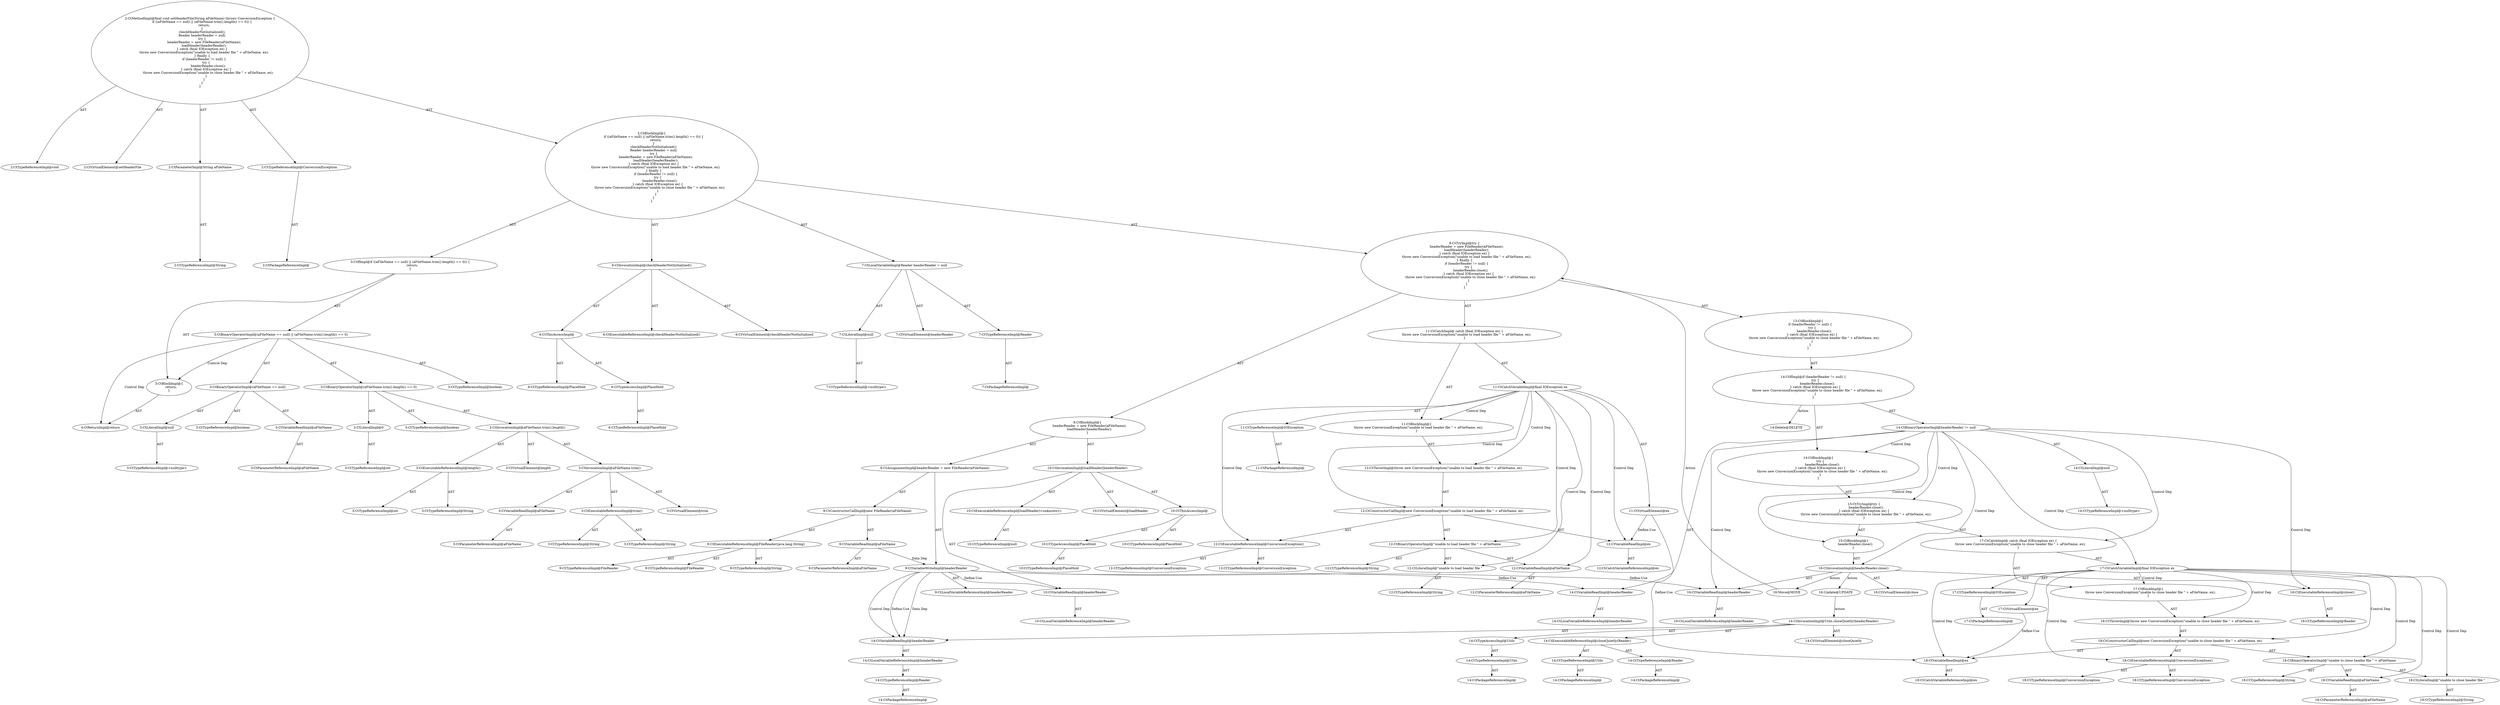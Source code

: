 digraph "setHeaderFile#?,String" {
0 [label="2:CtTypeReferenceImpl@void" shape=ellipse]
1 [label="2:CtVirtualElement@setHeaderFile" shape=ellipse]
2 [label="2:CtParameterImpl@String aFileName" shape=ellipse]
3 [label="2:CtTypeReferenceImpl@String" shape=ellipse]
4 [label="2:CtTypeReferenceImpl@ConversionException" shape=ellipse]
5 [label="2:CtPackageReferenceImpl@" shape=ellipse]
6 [label="3:CtVariableReadImpl@aFileName" shape=ellipse]
7 [label="3:CtParameterReferenceImpl@aFileName" shape=ellipse]
8 [label="3:CtLiteralImpl@null" shape=ellipse]
9 [label="3:CtTypeReferenceImpl@<nulltype>" shape=ellipse]
10 [label="3:CtBinaryOperatorImpl@(aFileName == null)" shape=ellipse]
11 [label="3:CtTypeReferenceImpl@boolean" shape=ellipse]
12 [label="3:CtExecutableReferenceImpl@length()" shape=ellipse]
13 [label="3:CtTypeReferenceImpl@String" shape=ellipse]
14 [label="3:CtTypeReferenceImpl@int" shape=ellipse]
15 [label="3:CtVirtualElement@length" shape=ellipse]
16 [label="3:CtExecutableReferenceImpl@trim()" shape=ellipse]
17 [label="3:CtTypeReferenceImpl@String" shape=ellipse]
18 [label="3:CtTypeReferenceImpl@String" shape=ellipse]
19 [label="3:CtVirtualElement@trim" shape=ellipse]
20 [label="3:CtVariableReadImpl@aFileName" shape=ellipse]
21 [label="3:CtParameterReferenceImpl@aFileName" shape=ellipse]
22 [label="3:CtInvocationImpl@aFileName.trim()" shape=ellipse]
23 [label="3:CtInvocationImpl@aFileName.trim().length()" shape=ellipse]
24 [label="3:CtLiteralImpl@0" shape=ellipse]
25 [label="3:CtTypeReferenceImpl@int" shape=ellipse]
26 [label="3:CtBinaryOperatorImpl@(aFileName.trim().length() == 0)" shape=ellipse]
27 [label="3:CtTypeReferenceImpl@boolean" shape=ellipse]
28 [label="3:CtBinaryOperatorImpl@(aFileName == null) || (aFileName.trim().length() == 0)" shape=ellipse]
29 [label="3:CtTypeReferenceImpl@boolean" shape=ellipse]
30 [label="4:CtReturnImpl@return" shape=ellipse]
31 [label="3:CtBlockImpl@\{
    return;
\}" shape=ellipse]
32 [label="3:CtIfImpl@if ((aFileName == null) || (aFileName.trim().length() == 0)) \{
    return;
\}" shape=ellipse]
33 [label="6:CtExecutableReferenceImpl@checkHeaderNotInitialized()" shape=ellipse]
34 [label="6:CtVirtualElement@checkHeaderNotInitialized" shape=ellipse]
35 [label="6:CtTypeAccessImpl@PlaceHold" shape=ellipse]
36 [label="6:CtTypeReferenceImpl@PlaceHold" shape=ellipse]
37 [label="6:CtThisAccessImpl@" shape=ellipse]
38 [label="6:CtTypeReferenceImpl@PlaceHold" shape=ellipse]
39 [label="6:CtInvocationImpl@checkHeaderNotInitialized()" shape=ellipse]
40 [label="7:CtTypeReferenceImpl@Reader" shape=ellipse]
41 [label="7:CtPackageReferenceImpl@" shape=ellipse]
42 [label="7:CtLiteralImpl@null" shape=ellipse]
43 [label="7:CtTypeReferenceImpl@<nulltype>" shape=ellipse]
44 [label="7:CtVirtualElement@headerReader" shape=ellipse]
45 [label="7:CtLocalVariableImpl@Reader headerReader = null" shape=ellipse]
46 [label="9:CtVariableWriteImpl@headerReader" shape=ellipse]
47 [label="9:CtLocalVariableReferenceImpl@headerReader" shape=ellipse]
48 [label="9:CtExecutableReferenceImpl@FileReader(java.lang.String)" shape=ellipse]
49 [label="9:CtTypeReferenceImpl@FileReader" shape=ellipse]
50 [label="9:CtTypeReferenceImpl@FileReader" shape=ellipse]
51 [label="9:CtTypeReferenceImpl@String" shape=ellipse]
52 [label="9:CtVariableReadImpl@aFileName" shape=ellipse]
53 [label="9:CtParameterReferenceImpl@aFileName" shape=ellipse]
54 [label="9:CtConstructorCallImpl@new FileReader(aFileName)" shape=ellipse]
55 [label="9:CtAssignmentImpl@headerReader = new FileReader(aFileName)" shape=ellipse]
56 [label="10:CtExecutableReferenceImpl@loadHeader(<unknown>)" shape=ellipse]
57 [label="10:CtTypeReferenceImpl@null" shape=ellipse]
58 [label="10:CtVirtualElement@loadHeader" shape=ellipse]
59 [label="10:CtTypeAccessImpl@PlaceHold" shape=ellipse]
60 [label="10:CtTypeReferenceImpl@PlaceHold" shape=ellipse]
61 [label="10:CtThisAccessImpl@" shape=ellipse]
62 [label="10:CtTypeReferenceImpl@PlaceHold" shape=ellipse]
63 [label="10:CtVariableReadImpl@headerReader" shape=ellipse]
64 [label="10:CtLocalVariableReferenceImpl@headerReader" shape=ellipse]
65 [label="10:CtInvocationImpl@loadHeader(headerReader)" shape=ellipse]
66 [label="8:CtBlockImpl@\{
    headerReader = new FileReader(aFileName);
    loadHeader(headerReader);
\}" shape=ellipse]
67 [label="11:CtVirtualElement@ex" shape=ellipse]
68 [label="11:CtTypeReferenceImpl@IOException" shape=ellipse]
69 [label="11:CtPackageReferenceImpl@" shape=ellipse]
70 [label="11:CtCatchVariableImpl@final IOException ex" shape=ellipse]
71 [label="12:CtExecutableReferenceImpl@ConversionException()" shape=ellipse]
72 [label="12:CtTypeReferenceImpl@ConversionException" shape=ellipse]
73 [label="12:CtTypeReferenceImpl@ConversionException" shape=ellipse]
74 [label="12:CtLiteralImpl@\"unable to load header file \"" shape=ellipse]
75 [label="12:CtTypeReferenceImpl@String" shape=ellipse]
76 [label="12:CtVariableReadImpl@aFileName" shape=ellipse]
77 [label="12:CtParameterReferenceImpl@aFileName" shape=ellipse]
78 [label="12:CtBinaryOperatorImpl@\"unable to load header file \" + aFileName" shape=ellipse]
79 [label="12:CtTypeReferenceImpl@String" shape=ellipse]
80 [label="12:CtVariableReadImpl@ex" shape=ellipse]
81 [label="12:CtCatchVariableReferenceImpl@ex" shape=ellipse]
82 [label="12:CtConstructorCallImpl@new ConversionException(\"unable to load header file \" + aFileName, ex)" shape=ellipse]
83 [label="12:CtThrowImpl@throw new ConversionException(\"unable to load header file \" + aFileName, ex)" shape=ellipse]
84 [label="11:CtBlockImpl@\{
    throw new ConversionException(\"unable to load header file \" + aFileName, ex);
\}" shape=ellipse]
85 [label="11:CtCatchImpl@ catch (final IOException ex) \{
    throw new ConversionException(\"unable to load header file \" + aFileName, ex);
\}" shape=ellipse]
86 [label="14:CtVariableReadImpl@headerReader" shape=ellipse]
87 [label="14:CtLocalVariableReferenceImpl@headerReader" shape=ellipse]
88 [label="14:CtLiteralImpl@null" shape=ellipse]
89 [label="14:CtTypeReferenceImpl@<nulltype>" shape=ellipse]
90 [label="14:CtBinaryOperatorImpl@headerReader != null" shape=ellipse]
91 [label="16:CtExecutableReferenceImpl@close()" shape=ellipse]
92 [label="16:CtTypeReferenceImpl@Reader" shape=ellipse]
93 [label="16:CtVirtualElement@close" shape=ellipse]
94 [label="16:CtVariableReadImpl@headerReader" shape=ellipse]
95 [label="16:CtLocalVariableReferenceImpl@headerReader" shape=ellipse]
96 [label="16:CtInvocationImpl@headerReader.close()" shape=ellipse]
97 [label="15:CtBlockImpl@\{
    headerReader.close();
\}" shape=ellipse]
98 [label="17:CtVirtualElement@ex" shape=ellipse]
99 [label="17:CtTypeReferenceImpl@IOException" shape=ellipse]
100 [label="17:CtPackageReferenceImpl@" shape=ellipse]
101 [label="17:CtCatchVariableImpl@final IOException ex" shape=ellipse]
102 [label="18:CtExecutableReferenceImpl@ConversionException()" shape=ellipse]
103 [label="18:CtTypeReferenceImpl@ConversionException" shape=ellipse]
104 [label="18:CtTypeReferenceImpl@ConversionException" shape=ellipse]
105 [label="18:CtLiteralImpl@\"unable to close header file \"" shape=ellipse]
106 [label="18:CtTypeReferenceImpl@String" shape=ellipse]
107 [label="18:CtVariableReadImpl@aFileName" shape=ellipse]
108 [label="18:CtParameterReferenceImpl@aFileName" shape=ellipse]
109 [label="18:CtBinaryOperatorImpl@\"unable to close header file \" + aFileName" shape=ellipse]
110 [label="18:CtTypeReferenceImpl@String" shape=ellipse]
111 [label="18:CtVariableReadImpl@ex" shape=ellipse]
112 [label="18:CtCatchVariableReferenceImpl@ex" shape=ellipse]
113 [label="18:CtConstructorCallImpl@new ConversionException(\"unable to close header file \" + aFileName, ex)" shape=ellipse]
114 [label="18:CtThrowImpl@throw new ConversionException(\"unable to close header file \" + aFileName, ex)" shape=ellipse]
115 [label="17:CtBlockImpl@\{
    throw new ConversionException(\"unable to close header file \" + aFileName, ex);
\}" shape=ellipse]
116 [label="17:CtCatchImpl@ catch (final IOException ex) \{
    throw new ConversionException(\"unable to close header file \" + aFileName, ex);
\}" shape=ellipse]
117 [label="15:CtTryImpl@try \{
    headerReader.close();
\} catch (final IOException ex) \{
    throw new ConversionException(\"unable to close header file \" + aFileName, ex);
\}" shape=ellipse]
118 [label="14:CtBlockImpl@\{
    try \{
        headerReader.close();
    \} catch (final IOException ex) \{
        throw new ConversionException(\"unable to close header file \" + aFileName, ex);
    \}
\}" shape=ellipse]
119 [label="14:CtIfImpl@if (headerReader != null) \{
    try \{
        headerReader.close();
    \} catch (final IOException ex) \{
        throw new ConversionException(\"unable to close header file \" + aFileName, ex);
    \}
\}" shape=ellipse]
120 [label="13:CtBlockImpl@\{
    if (headerReader != null) \{
        try \{
            headerReader.close();
        \} catch (final IOException ex) \{
            throw new ConversionException(\"unable to close header file \" + aFileName, ex);
        \}
    \}
\}" shape=ellipse]
121 [label="8:CtTryImpl@try \{
    headerReader = new FileReader(aFileName);
    loadHeader(headerReader);
\} catch (final IOException ex) \{
    throw new ConversionException(\"unable to load header file \" + aFileName, ex);
\} finally \{
    if (headerReader != null) \{
        try \{
            headerReader.close();
        \} catch (final IOException ex) \{
            throw new ConversionException(\"unable to close header file \" + aFileName, ex);
        \}
    \}
\}" shape=ellipse]
122 [label="2:CtBlockImpl@\{
    if ((aFileName == null) || (aFileName.trim().length() == 0)) \{
        return;
    \}
    checkHeaderNotInitialized();
    Reader headerReader = null;
    try \{
        headerReader = new FileReader(aFileName);
        loadHeader(headerReader);
    \} catch (final IOException ex) \{
        throw new ConversionException(\"unable to load header file \" + aFileName, ex);
    \} finally \{
        if (headerReader != null) \{
            try \{
                headerReader.close();
            \} catch (final IOException ex) \{
                throw new ConversionException(\"unable to close header file \" + aFileName, ex);
            \}
        \}
    \}
\}" shape=ellipse]
123 [label="2:CtMethodImpl@final void setHeaderFile(String aFileName) throws ConversionException \{
    if ((aFileName == null) || (aFileName.trim().length() == 0)) \{
        return;
    \}
    checkHeaderNotInitialized();
    Reader headerReader = null;
    try \{
        headerReader = new FileReader(aFileName);
        loadHeader(headerReader);
    \} catch (final IOException ex) \{
        throw new ConversionException(\"unable to load header file \" + aFileName, ex);
    \} finally \{
        if (headerReader != null) \{
            try \{
                headerReader.close();
            \} catch (final IOException ex) \{
                throw new ConversionException(\"unable to close header file \" + aFileName, ex);
            \}
        \}
    \}
\}" shape=ellipse]
124 [label="16:Update@UPDATE" shape=ellipse]
125 [label="14:CtPackageReferenceImpl@" shape=ellipse]
126 [label="14:CtTypeReferenceImpl@Utils" shape=ellipse]
127 [label="14:CtTypeAccessImpl@Utils" shape=ellipse]
128 [label="14:CtPackageReferenceImpl@" shape=ellipse]
129 [label="14:CtTypeReferenceImpl@Utils" shape=ellipse]
130 [label="14:CtPackageReferenceImpl@" shape=ellipse]
131 [label="14:CtTypeReferenceImpl@Reader" shape=ellipse]
132 [label="14:CtExecutableReferenceImpl@closeQuietly(Reader)" shape=ellipse]
133 [label="14:CtPackageReferenceImpl@" shape=ellipse]
134 [label="14:CtTypeReferenceImpl@Reader" shape=ellipse]
135 [label="14:CtLocalVariableReferenceImpl@headerReader" shape=ellipse]
136 [label="14:CtVariableReadImpl@headerReader" shape=ellipse]
137 [label="14:CtInvocationImpl@Utils.closeQuietly(headerReader)" shape=ellipse]
138 [label="14:CtVirtualElement@closeQuietly" shape=ellipse]
139 [label="14:Delete@DELETE" shape=ellipse]
140 [label="16:Move@MOVE" shape=ellipse]
2 -> 3 [label="AST"];
4 -> 5 [label="AST"];
6 -> 7 [label="AST"];
8 -> 9 [label="AST"];
10 -> 11 [label="AST"];
10 -> 6 [label="AST"];
10 -> 8 [label="AST"];
12 -> 13 [label="AST"];
12 -> 14 [label="AST"];
16 -> 17 [label="AST"];
16 -> 18 [label="AST"];
20 -> 21 [label="AST"];
22 -> 19 [label="AST"];
22 -> 20 [label="AST"];
22 -> 16 [label="AST"];
23 -> 15 [label="AST"];
23 -> 22 [label="AST"];
23 -> 12 [label="AST"];
24 -> 25 [label="AST"];
26 -> 27 [label="AST"];
26 -> 23 [label="AST"];
26 -> 24 [label="AST"];
28 -> 29 [label="AST"];
28 -> 10 [label="AST"];
28 -> 26 [label="AST"];
28 -> 31 [label="Control Dep"];
28 -> 30 [label="Control Dep"];
31 -> 30 [label="AST"];
32 -> 28 [label="AST"];
32 -> 31 [label="AST"];
35 -> 36 [label="AST"];
37 -> 38 [label="AST"];
37 -> 35 [label="AST"];
39 -> 34 [label="AST"];
39 -> 37 [label="AST"];
39 -> 33 [label="AST"];
40 -> 41 [label="AST"];
42 -> 43 [label="AST"];
45 -> 44 [label="AST"];
45 -> 40 [label="AST"];
45 -> 42 [label="AST"];
46 -> 47 [label="AST"];
46 -> 63 [label="Define-Use"];
46 -> 86 [label="Define-Use"];
46 -> 94 [label="Define-Use"];
46 -> 136 [label="Define-Use"];
46 -> 136 [label="Data Dep"];
46 -> 136 [label="Control Dep"];
48 -> 49 [label="AST"];
48 -> 50 [label="AST"];
48 -> 51 [label="AST"];
52 -> 53 [label="AST"];
52 -> 46 [label="Data Dep"];
54 -> 48 [label="AST"];
54 -> 52 [label="AST"];
55 -> 46 [label="AST"];
55 -> 54 [label="AST"];
56 -> 57 [label="AST"];
59 -> 60 [label="AST"];
61 -> 62 [label="AST"];
61 -> 59 [label="AST"];
63 -> 64 [label="AST"];
65 -> 58 [label="AST"];
65 -> 61 [label="AST"];
65 -> 56 [label="AST"];
65 -> 63 [label="AST"];
66 -> 55 [label="AST"];
66 -> 65 [label="AST"];
67 -> 80 [label="Define-Use"];
67 -> 111 [label="Define-Use"];
68 -> 69 [label="AST"];
70 -> 67 [label="AST"];
70 -> 68 [label="AST"];
70 -> 84 [label="Control Dep"];
70 -> 83 [label="Control Dep"];
70 -> 82 [label="Control Dep"];
70 -> 71 [label="Control Dep"];
70 -> 78 [label="Control Dep"];
70 -> 74 [label="Control Dep"];
70 -> 76 [label="Control Dep"];
70 -> 80 [label="Control Dep"];
71 -> 72 [label="AST"];
71 -> 73 [label="AST"];
74 -> 75 [label="AST"];
76 -> 77 [label="AST"];
78 -> 79 [label="AST"];
78 -> 74 [label="AST"];
78 -> 76 [label="AST"];
80 -> 81 [label="AST"];
82 -> 71 [label="AST"];
82 -> 78 [label="AST"];
82 -> 80 [label="AST"];
83 -> 82 [label="AST"];
84 -> 83 [label="AST"];
85 -> 70 [label="AST"];
85 -> 84 [label="AST"];
86 -> 87 [label="AST"];
88 -> 89 [label="AST"];
90 -> 86 [label="AST"];
90 -> 88 [label="AST"];
90 -> 118 [label="Control Dep"];
90 -> 117 [label="Control Dep"];
90 -> 97 [label="Control Dep"];
90 -> 96 [label="Control Dep"];
90 -> 91 [label="Control Dep"];
90 -> 94 [label="Control Dep"];
90 -> 116 [label="Control Dep"];
90 -> 101 [label="Control Dep"];
91 -> 92 [label="AST"];
94 -> 95 [label="AST"];
96 -> 93 [label="AST"];
96 -> 94 [label="AST"];
96 -> 91 [label="AST"];
96 -> 124 [label="Action"];
96 -> 140 [label="Action"];
97 -> 96 [label="AST"];
98 -> 111 [label="Define-Use"];
99 -> 100 [label="AST"];
101 -> 98 [label="AST"];
101 -> 99 [label="AST"];
101 -> 115 [label="Control Dep"];
101 -> 114 [label="Control Dep"];
101 -> 113 [label="Control Dep"];
101 -> 102 [label="Control Dep"];
101 -> 109 [label="Control Dep"];
101 -> 105 [label="Control Dep"];
101 -> 107 [label="Control Dep"];
101 -> 111 [label="Control Dep"];
102 -> 103 [label="AST"];
102 -> 104 [label="AST"];
105 -> 106 [label="AST"];
107 -> 108 [label="AST"];
109 -> 110 [label="AST"];
109 -> 105 [label="AST"];
109 -> 107 [label="AST"];
111 -> 112 [label="AST"];
113 -> 102 [label="AST"];
113 -> 109 [label="AST"];
113 -> 111 [label="AST"];
114 -> 113 [label="AST"];
115 -> 114 [label="AST"];
116 -> 101 [label="AST"];
116 -> 115 [label="AST"];
117 -> 97 [label="AST"];
117 -> 116 [label="AST"];
118 -> 117 [label="AST"];
119 -> 90 [label="AST"];
119 -> 118 [label="AST"];
119 -> 139 [label="Action"];
120 -> 119 [label="AST"];
121 -> 66 [label="AST"];
121 -> 85 [label="AST"];
121 -> 120 [label="AST"];
122 -> 32 [label="AST"];
122 -> 39 [label="AST"];
122 -> 45 [label="AST"];
122 -> 121 [label="AST"];
123 -> 1 [label="AST"];
123 -> 0 [label="AST"];
123 -> 2 [label="AST"];
123 -> 4 [label="AST"];
123 -> 122 [label="AST"];
124 -> 137 [label="Action"];
126 -> 125 [label="AST"];
127 -> 126 [label="AST"];
129 -> 128 [label="AST"];
131 -> 130 [label="AST"];
132 -> 129 [label="AST"];
132 -> 131 [label="AST"];
134 -> 133 [label="AST"];
135 -> 134 [label="AST"];
136 -> 135 [label="AST"];
137 -> 138 [label="AST"];
137 -> 127 [label="AST"];
137 -> 132 [label="AST"];
137 -> 136 [label="AST"];
140 -> 121 [label="Action"];
}